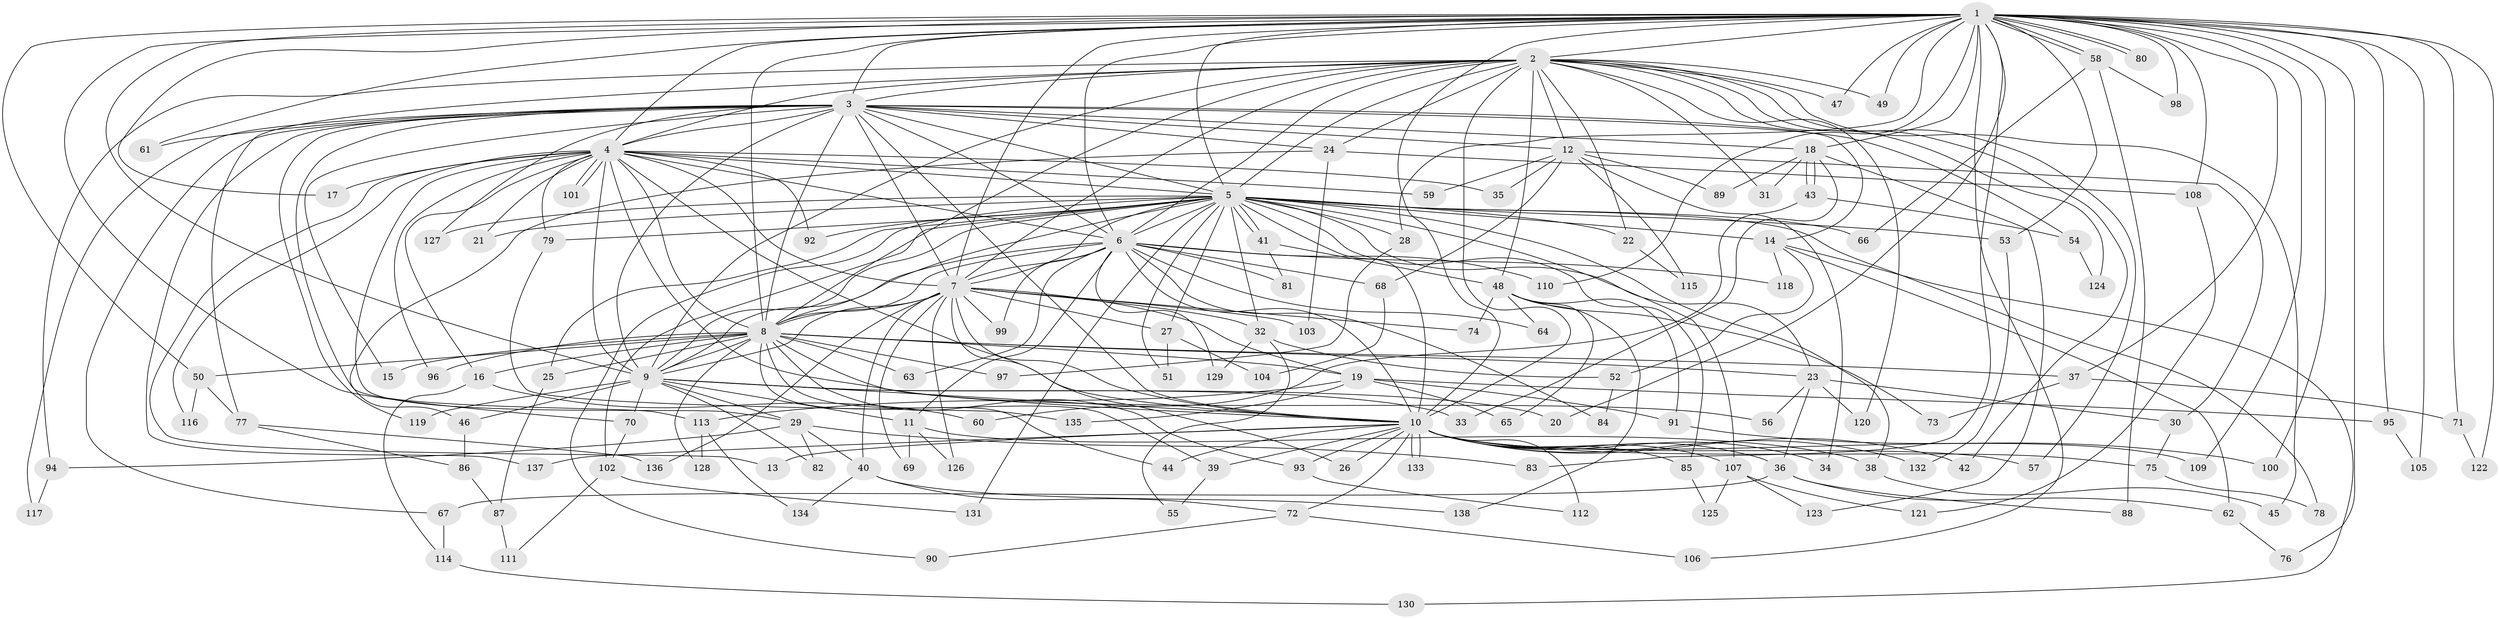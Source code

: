 // Generated by graph-tools (version 1.1) at 2025/49/03/09/25 03:49:39]
// undirected, 138 vertices, 301 edges
graph export_dot {
graph [start="1"]
  node [color=gray90,style=filled];
  1;
  2;
  3;
  4;
  5;
  6;
  7;
  8;
  9;
  10;
  11;
  12;
  13;
  14;
  15;
  16;
  17;
  18;
  19;
  20;
  21;
  22;
  23;
  24;
  25;
  26;
  27;
  28;
  29;
  30;
  31;
  32;
  33;
  34;
  35;
  36;
  37;
  38;
  39;
  40;
  41;
  42;
  43;
  44;
  45;
  46;
  47;
  48;
  49;
  50;
  51;
  52;
  53;
  54;
  55;
  56;
  57;
  58;
  59;
  60;
  61;
  62;
  63;
  64;
  65;
  66;
  67;
  68;
  69;
  70;
  71;
  72;
  73;
  74;
  75;
  76;
  77;
  78;
  79;
  80;
  81;
  82;
  83;
  84;
  85;
  86;
  87;
  88;
  89;
  90;
  91;
  92;
  93;
  94;
  95;
  96;
  97;
  98;
  99;
  100;
  101;
  102;
  103;
  104;
  105;
  106;
  107;
  108;
  109;
  110;
  111;
  112;
  113;
  114;
  115;
  116;
  117;
  118;
  119;
  120;
  121;
  122;
  123;
  124;
  125;
  126;
  127;
  128;
  129;
  130;
  131;
  132;
  133;
  134;
  135;
  136;
  137;
  138;
  1 -- 2;
  1 -- 3;
  1 -- 4;
  1 -- 5;
  1 -- 6;
  1 -- 7;
  1 -- 8;
  1 -- 9;
  1 -- 10;
  1 -- 17;
  1 -- 18;
  1 -- 20;
  1 -- 28;
  1 -- 37;
  1 -- 47;
  1 -- 49;
  1 -- 50;
  1 -- 53;
  1 -- 58;
  1 -- 58;
  1 -- 61;
  1 -- 70;
  1 -- 71;
  1 -- 76;
  1 -- 80;
  1 -- 80;
  1 -- 83;
  1 -- 95;
  1 -- 98;
  1 -- 100;
  1 -- 105;
  1 -- 106;
  1 -- 108;
  1 -- 109;
  1 -- 110;
  1 -- 122;
  2 -- 3;
  2 -- 4;
  2 -- 5;
  2 -- 6;
  2 -- 7;
  2 -- 8;
  2 -- 9;
  2 -- 10;
  2 -- 12;
  2 -- 22;
  2 -- 24;
  2 -- 31;
  2 -- 42;
  2 -- 45;
  2 -- 47;
  2 -- 48;
  2 -- 49;
  2 -- 57;
  2 -- 77;
  2 -- 94;
  2 -- 120;
  2 -- 124;
  3 -- 4;
  3 -- 5;
  3 -- 6;
  3 -- 7;
  3 -- 8;
  3 -- 9;
  3 -- 10;
  3 -- 12;
  3 -- 14;
  3 -- 15;
  3 -- 18;
  3 -- 24;
  3 -- 54;
  3 -- 61;
  3 -- 67;
  3 -- 113;
  3 -- 117;
  3 -- 119;
  3 -- 127;
  3 -- 137;
  4 -- 5;
  4 -- 6;
  4 -- 7;
  4 -- 8;
  4 -- 9;
  4 -- 10;
  4 -- 13;
  4 -- 16;
  4 -- 17;
  4 -- 21;
  4 -- 29;
  4 -- 35;
  4 -- 56;
  4 -- 59;
  4 -- 79;
  4 -- 92;
  4 -- 96;
  4 -- 101;
  4 -- 101;
  4 -- 116;
  5 -- 6;
  5 -- 7;
  5 -- 8;
  5 -- 9;
  5 -- 10;
  5 -- 14;
  5 -- 21;
  5 -- 22;
  5 -- 23;
  5 -- 25;
  5 -- 27;
  5 -- 28;
  5 -- 32;
  5 -- 38;
  5 -- 41;
  5 -- 41;
  5 -- 51;
  5 -- 53;
  5 -- 66;
  5 -- 78;
  5 -- 79;
  5 -- 85;
  5 -- 90;
  5 -- 92;
  5 -- 102;
  5 -- 107;
  5 -- 127;
  5 -- 131;
  6 -- 7;
  6 -- 8;
  6 -- 9;
  6 -- 10;
  6 -- 11;
  6 -- 63;
  6 -- 64;
  6 -- 68;
  6 -- 81;
  6 -- 84;
  6 -- 99;
  6 -- 110;
  6 -- 118;
  6 -- 129;
  7 -- 8;
  7 -- 9;
  7 -- 10;
  7 -- 19;
  7 -- 26;
  7 -- 27;
  7 -- 32;
  7 -- 40;
  7 -- 69;
  7 -- 74;
  7 -- 99;
  7 -- 103;
  7 -- 126;
  7 -- 136;
  8 -- 9;
  8 -- 10;
  8 -- 15;
  8 -- 16;
  8 -- 19;
  8 -- 23;
  8 -- 25;
  8 -- 37;
  8 -- 39;
  8 -- 44;
  8 -- 50;
  8 -- 63;
  8 -- 93;
  8 -- 96;
  8 -- 97;
  8 -- 128;
  9 -- 10;
  9 -- 11;
  9 -- 20;
  9 -- 29;
  9 -- 33;
  9 -- 46;
  9 -- 70;
  9 -- 82;
  9 -- 119;
  10 -- 13;
  10 -- 26;
  10 -- 34;
  10 -- 36;
  10 -- 39;
  10 -- 42;
  10 -- 44;
  10 -- 57;
  10 -- 72;
  10 -- 75;
  10 -- 85;
  10 -- 93;
  10 -- 107;
  10 -- 109;
  10 -- 112;
  10 -- 132;
  10 -- 133;
  10 -- 133;
  10 -- 137;
  11 -- 38;
  11 -- 69;
  11 -- 126;
  12 -- 30;
  12 -- 34;
  12 -- 35;
  12 -- 59;
  12 -- 68;
  12 -- 89;
  12 -- 115;
  14 -- 52;
  14 -- 62;
  14 -- 118;
  14 -- 130;
  16 -- 60;
  16 -- 114;
  18 -- 31;
  18 -- 33;
  18 -- 43;
  18 -- 43;
  18 -- 89;
  18 -- 123;
  19 -- 65;
  19 -- 91;
  19 -- 95;
  19 -- 113;
  19 -- 135;
  22 -- 115;
  23 -- 30;
  23 -- 36;
  23 -- 56;
  23 -- 120;
  24 -- 46;
  24 -- 103;
  24 -- 108;
  25 -- 87;
  27 -- 51;
  27 -- 104;
  28 -- 97;
  29 -- 40;
  29 -- 82;
  29 -- 83;
  29 -- 94;
  30 -- 75;
  32 -- 52;
  32 -- 55;
  32 -- 129;
  36 -- 62;
  36 -- 67;
  36 -- 88;
  37 -- 71;
  37 -- 73;
  38 -- 45;
  39 -- 55;
  40 -- 72;
  40 -- 134;
  40 -- 138;
  41 -- 48;
  41 -- 81;
  43 -- 54;
  43 -- 60;
  46 -- 86;
  48 -- 64;
  48 -- 65;
  48 -- 73;
  48 -- 74;
  48 -- 91;
  48 -- 138;
  50 -- 77;
  50 -- 116;
  52 -- 84;
  53 -- 132;
  54 -- 124;
  58 -- 66;
  58 -- 88;
  58 -- 98;
  62 -- 76;
  67 -- 114;
  68 -- 104;
  70 -- 102;
  71 -- 122;
  72 -- 90;
  72 -- 106;
  75 -- 78;
  77 -- 86;
  77 -- 136;
  79 -- 135;
  85 -- 125;
  86 -- 87;
  87 -- 111;
  91 -- 100;
  93 -- 112;
  94 -- 117;
  95 -- 105;
  102 -- 111;
  102 -- 131;
  107 -- 121;
  107 -- 123;
  107 -- 125;
  108 -- 121;
  113 -- 128;
  113 -- 134;
  114 -- 130;
}
